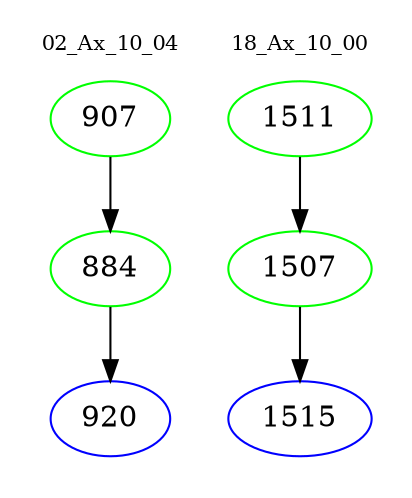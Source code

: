 digraph{
subgraph cluster_0 {
color = white
label = "02_Ax_10_04";
fontsize=10;
T0_907 [label="907", color="green"]
T0_907 -> T0_884 [color="black"]
T0_884 [label="884", color="green"]
T0_884 -> T0_920 [color="black"]
T0_920 [label="920", color="blue"]
}
subgraph cluster_1 {
color = white
label = "18_Ax_10_00";
fontsize=10;
T1_1511 [label="1511", color="green"]
T1_1511 -> T1_1507 [color="black"]
T1_1507 [label="1507", color="green"]
T1_1507 -> T1_1515 [color="black"]
T1_1515 [label="1515", color="blue"]
}
}
